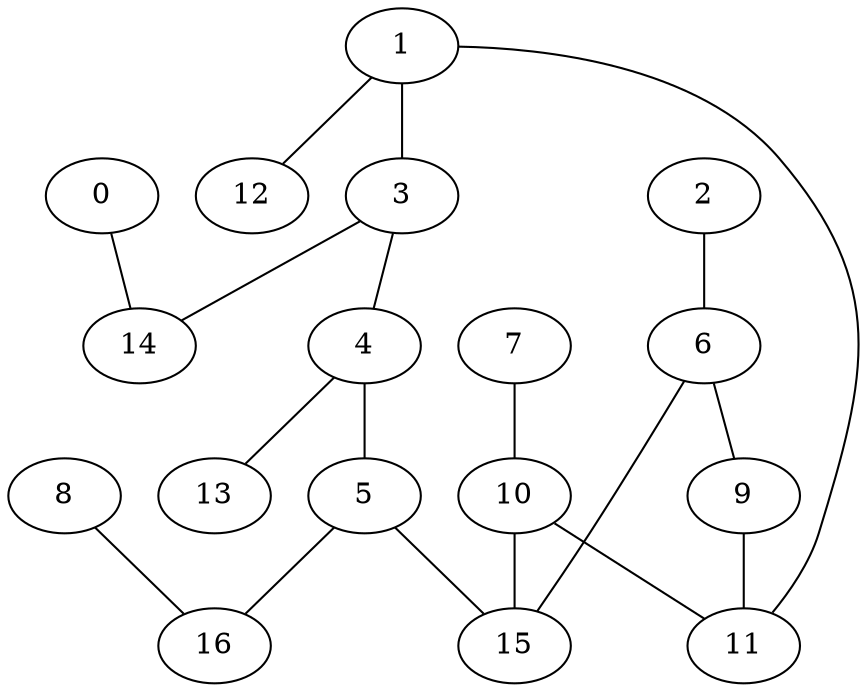 graph "sampletest150-mod1_image11.bmp" {
	0	 [type=endpoint,
		x=227,
		y=200];
	14	 [type=corner,
		x=215,
		y=238];
	0 -- 14	 [angle0="-1.26",
		frequency=1,
		type0=line];
	1	 [type=intersection,
		x=204,
		y=261];
	3	 [type=intersection,
		x=219,
		y=256];
	1 -- 3	 [angle0="-.32",
		frequency=1,
		type0=line];
	11	 [type=intersection,
		x=149,
		y=257];
	1 -- 11	 [angle0=".07",
		frequency=1,
		type0=line];
	12	 [type=endpoint,
		x=190,
		y=313];
	1 -- 12	 [angle0="-1.31",
		frequency=1,
		type0=line];
	2	 [type=endpoint,
		x=504,
		y=258];
	6	 [type=intersection,
		x=385,
		y=256];
	2 -- 6	 [angle0=".02",
		frequency=1,
		type0=line];
	4	 [type=intersection,
		x=285,
		y=262];
	3 -- 4	 [angle0=".09",
		frequency=1,
		type0=line];
	3 -- 14	 [angle0="1.35",
		frequency=1,
		type0=line];
	5	 [type=intersection,
		x=301,
		y=256];
	4 -- 5	 [angle0="-.36",
		frequency=1,
		type0=line];
	13	 [type=endpoint,
		x=267,
		y=315];
	4 -- 13	 [angle0="-1.24",
		frequency=1,
		type0=line];
	15	 [type=intersection,
		x=379,
		y=261];
	5 -- 15	 [angle0=".06",
		frequency=1,
		type0=line];
	16	 [type=corner,
		x=296,
		y=239];
	5 -- 16	 [angle0="1.28",
		frequency=1,
		type0=line];
	9	 [type=corner,
		x=138,
		y=242];
	6 -- 9	 [angle0="248.80",
		frequency=1,
		type0=arc];
	6 -- 15	 [angle0="-.69",
		frequency=1,
		type0=line];
	7	 [type=endpoint,
		x=78,
		y=259];
	10	 [type=intersection,
		x=137,
		y=264];
	7 -- 10	 [angle0=".08",
		frequency=1,
		type0=line];
	8	 [type=endpoint,
		x=308,
		y=200];
	8 -- 16	 [angle0="-1.27",
		frequency=1,
		type0=line];
	9 -- 11	 [angle0=".94",
		frequency=1,
		type0=line];
	10 -- 11	 [angle0="-.53",
		frequency=1,
		type0=line];
	10 -- 15	 [angle0="242.33",
		frequency=1,
		type0=arc];
}
